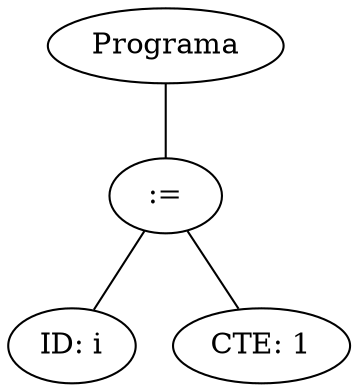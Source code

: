graph G {nodo_programa [label="Programa"]
nodo_987650520 [label=":="]
nodo_programa -- nodo_987650520
nodo_1643518164 [label="ID: i"]
nodo_987650520 -- nodo_1643518164
nodo_1947889999 [label="CTE: 1"]
nodo_987650520 -- nodo_1947889999
}
